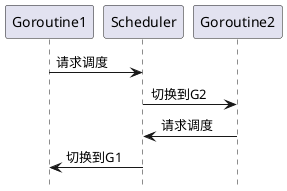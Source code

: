 @startuml
hide footbox
participant Goroutine1 as G1
participant Scheduler as S
participant Goroutine2 as G2

G1 -> S: 请求调度
S -> G2: 切换到G2
G2 -> S: 请求调度
S -> G1: 切换到G1
@enduml
